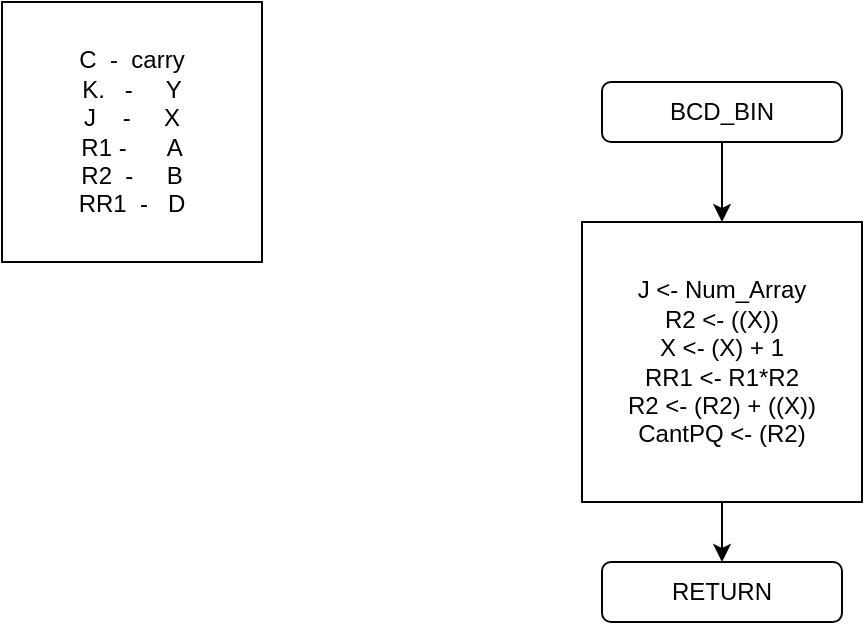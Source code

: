 <mxfile version="14.3.1"><diagram id="iRg2b2lDXs0Kd0kvxXRm" name="Page-1"><mxGraphModel dx="600" dy="601" grid="1" gridSize="10" guides="1" tooltips="1" connect="1" arrows="1" fold="1" page="1" pageScale="1" pageWidth="850" pageHeight="1100" math="0" shadow="0"><root><mxCell id="0"/><mxCell id="1" parent="0"/><mxCell id="RlwnIJ3hCPyf-Fs0ZikO-1" value="C &amp;nbsp;- &amp;nbsp;carry&lt;br&gt;K. &amp;nbsp; - &amp;nbsp; &amp;nbsp; Y&lt;br&gt;J &amp;nbsp; &amp;nbsp;- &amp;nbsp; &amp;nbsp; X&lt;br&gt;R1 - &amp;nbsp; &amp;nbsp; &amp;nbsp;A&lt;br&gt;R2 &amp;nbsp;- &amp;nbsp; &amp;nbsp; B&lt;br&gt;RR1 &amp;nbsp;- &amp;nbsp; D" style="whiteSpace=wrap;html=1;aspect=fixed;" vertex="1" parent="1"><mxGeometry x="10" y="40" width="130" height="130" as="geometry"/></mxCell><mxCell id="RlwnIJ3hCPyf-Fs0ZikO-4" style="edgeStyle=orthogonalEdgeStyle;rounded=0;orthogonalLoop=1;jettySize=auto;html=1;exitX=0.5;exitY=1;exitDx=0;exitDy=0;entryX=0.5;entryY=0;entryDx=0;entryDy=0;" edge="1" parent="1" source="RlwnIJ3hCPyf-Fs0ZikO-2" target="RlwnIJ3hCPyf-Fs0ZikO-3"><mxGeometry relative="1" as="geometry"/></mxCell><mxCell id="RlwnIJ3hCPyf-Fs0ZikO-2" value="BCD_BIN" style="rounded=1;whiteSpace=wrap;html=1;" vertex="1" parent="1"><mxGeometry x="310" y="80" width="120" height="30" as="geometry"/></mxCell><mxCell id="RlwnIJ3hCPyf-Fs0ZikO-6" style="edgeStyle=orthogonalEdgeStyle;rounded=0;orthogonalLoop=1;jettySize=auto;html=1;exitX=0.5;exitY=1;exitDx=0;exitDy=0;entryX=0.5;entryY=0;entryDx=0;entryDy=0;" edge="1" parent="1" source="RlwnIJ3hCPyf-Fs0ZikO-3" target="RlwnIJ3hCPyf-Fs0ZikO-5"><mxGeometry relative="1" as="geometry"/></mxCell><mxCell id="RlwnIJ3hCPyf-Fs0ZikO-3" value="J &amp;lt;- Num_Array&lt;br&gt;R2 &amp;lt;- ((X))&lt;br&gt;X &amp;lt;- (X) + 1&lt;br&gt;RR1 &amp;lt;- R1*R2&lt;br&gt;R2 &amp;lt;- (R2) + ((X))&lt;br&gt;CantPQ &amp;lt;- (R2)" style="whiteSpace=wrap;html=1;aspect=fixed;" vertex="1" parent="1"><mxGeometry x="300" y="150" width="140" height="140" as="geometry"/></mxCell><mxCell id="RlwnIJ3hCPyf-Fs0ZikO-5" value="RETURN" style="rounded=1;whiteSpace=wrap;html=1;" vertex="1" parent="1"><mxGeometry x="310" y="320" width="120" height="30" as="geometry"/></mxCell></root></mxGraphModel></diagram></mxfile>